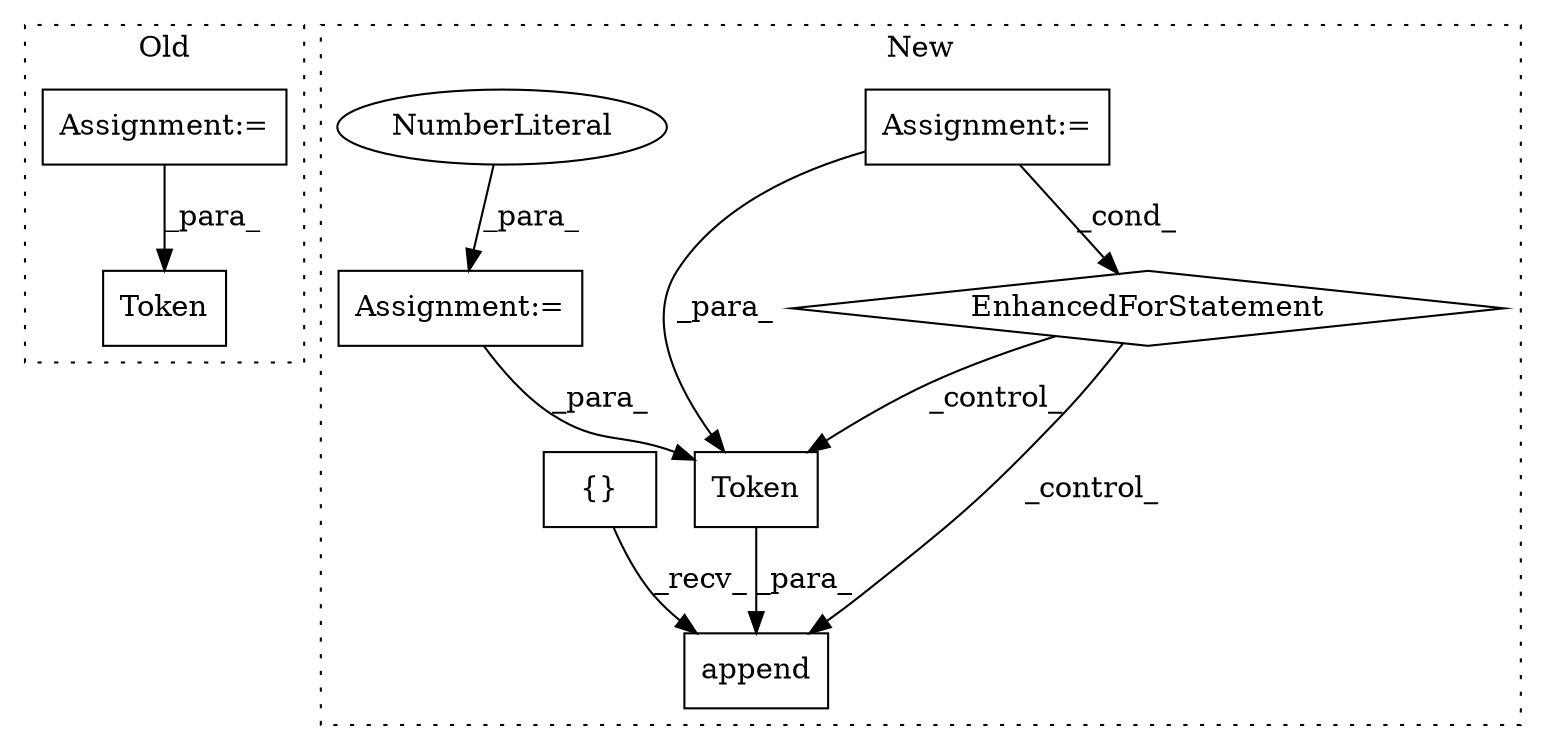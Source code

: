 digraph G {
subgraph cluster0 {
1 [label="Token" a="32" s="12054,12126" l="6,1" shape="box"];
7 [label="Assignment:=" a="7" s="11941" l="1" shape="box"];
label = "Old";
style="dotted";
}
subgraph cluster1 {
2 [label="EnhancedForStatement" a="70" s="12443,12526" l="53,2" shape="diamond"];
3 [label="Token" a="32" s="12554,12618" l="6,1" shape="box"];
4 [label="Assignment:=" a="7" s="12443,12526" l="53,2" shape="box"];
5 [label="Assignment:=" a="7" s="12373" l="1" shape="box"];
6 [label="NumberLiteral" a="34" s="12374" l="1" shape="ellipse"];
8 [label="append" a="32" s="12646,12670" l="7,1" shape="box"];
9 [label="{}" a="4" s="12435" l="2" shape="box"];
label = "New";
style="dotted";
}
2 -> 8 [label="_control_"];
2 -> 3 [label="_control_"];
3 -> 8 [label="_para_"];
4 -> 2 [label="_cond_"];
4 -> 3 [label="_para_"];
5 -> 3 [label="_para_"];
6 -> 5 [label="_para_"];
7 -> 1 [label="_para_"];
9 -> 8 [label="_recv_"];
}